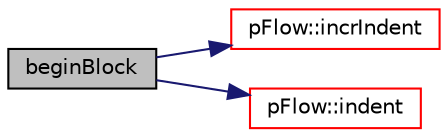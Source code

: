 digraph "beginBlock"
{
 // LATEX_PDF_SIZE
  edge [fontname="Helvetica",fontsize="10",labelfontname="Helvetica",labelfontsize="10"];
  node [fontname="Helvetica",fontsize="10",shape=record];
  rankdir="LR";
  Node1 [label="beginBlock",height=0.2,width=0.4,color="black", fillcolor="grey75", style="filled", fontcolor="black",tooltip="Write begin block group without a name Increments indentation, adds newline."];
  Node1 -> Node2 [color="midnightblue",fontsize="10",style="solid",fontname="Helvetica"];
  Node2 [label="pFlow::incrIndent",height=0.2,width=0.4,color="red", fillcolor="white", style="filled",URL="$namespacepFlow.html#a3b0915b78e06661e3a45337e1eb687ed",tooltip="Increment the indent level."];
  Node1 -> Node4 [color="midnightblue",fontsize="10",style="solid",fontname="Helvetica"];
  Node4 [label="pFlow::indent",height=0.2,width=0.4,color="red", fillcolor="white", style="filled",URL="$namespacepFlow.html#a34575f136660c0751d5496604fcf2a11",tooltip="Indent stream."];
}
